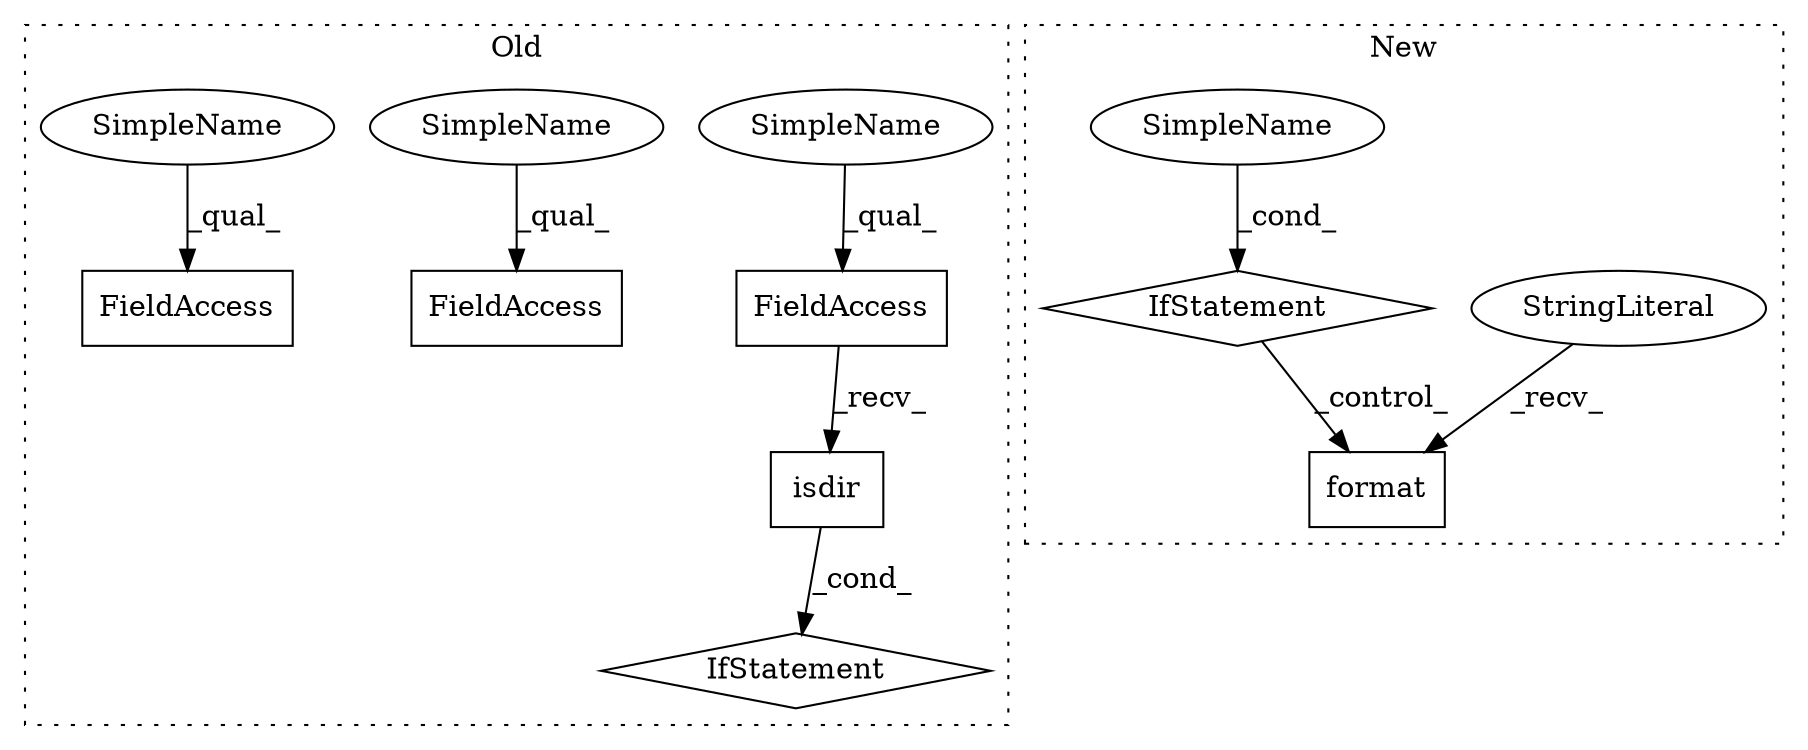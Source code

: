 digraph G {
subgraph cluster0 {
1 [label="isdir" a="32" s="1334,1368" l="6,1" shape="box"];
3 [label="FieldAccess" a="22" s="1326" l="7" shape="box"];
5 [label="FieldAccess" a="22" s="1340" l="7" shape="box"];
6 [label="IfStatement" a="25" s="1321,1369" l="4,2" shape="diamond"];
9 [label="FieldAccess" a="22" s="1187" l="7" shape="box"];
10 [label="SimpleName" a="42" s="1326" l="2" shape="ellipse"];
11 [label="SimpleName" a="42" s="1187" l="2" shape="ellipse"];
12 [label="SimpleName" a="42" s="1340" l="2" shape="ellipse"];
label = "Old";
style="dotted";
}
subgraph cluster1 {
2 [label="format" a="32" s="648,671" l="7,1" shape="box"];
4 [label="StringLiteral" a="45" s="630" l="17" shape="ellipse"];
7 [label="IfStatement" a="25" s="478,513" l="4,2" shape="diamond"];
8 [label="SimpleName" a="42" s="" l="" shape="ellipse"];
label = "New";
style="dotted";
}
1 -> 6 [label="_cond_"];
3 -> 1 [label="_recv_"];
4 -> 2 [label="_recv_"];
7 -> 2 [label="_control_"];
8 -> 7 [label="_cond_"];
10 -> 3 [label="_qual_"];
11 -> 9 [label="_qual_"];
12 -> 5 [label="_qual_"];
}